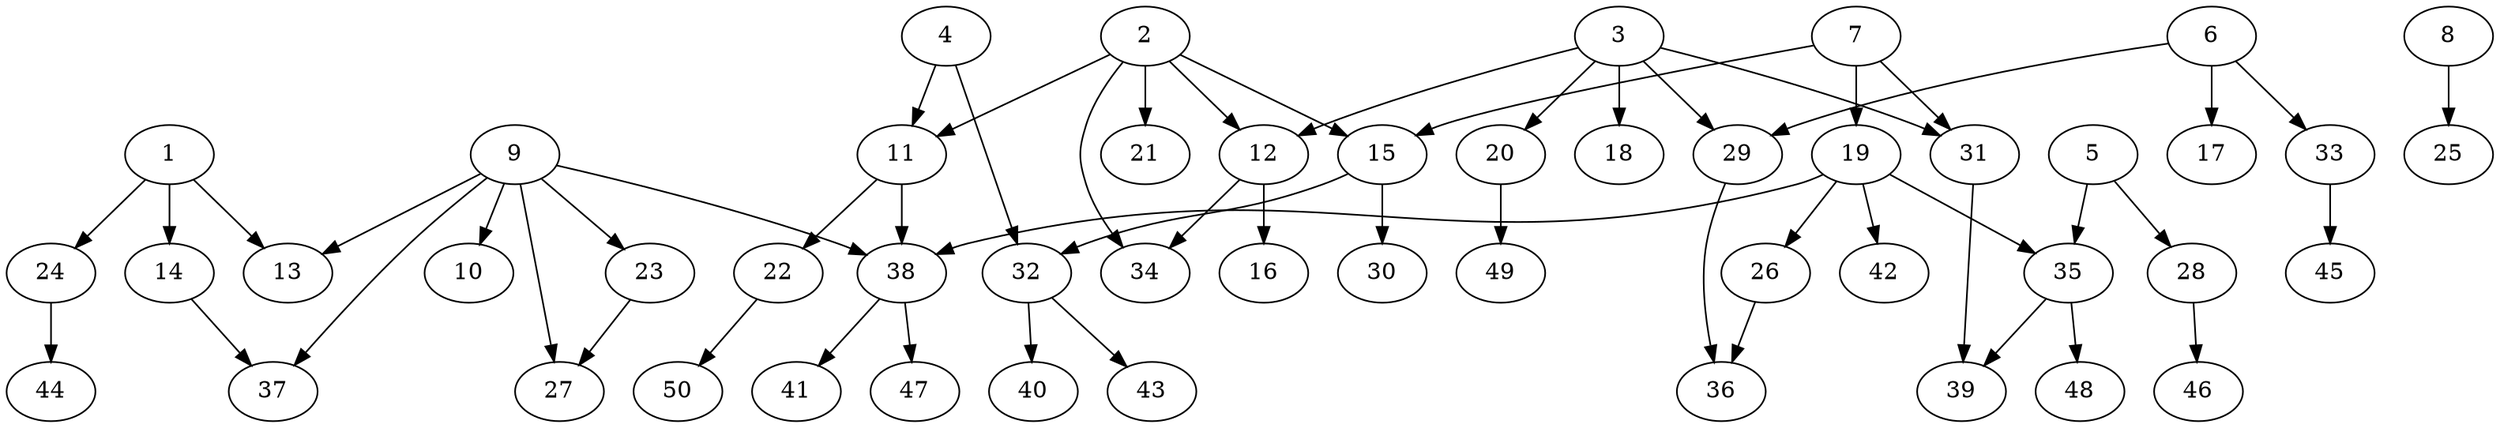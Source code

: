 // DAG automatically generated by daggen at Tue Jul 18 11:30:58 2017
// ./daggen --dot -n 50 --fat 0.5 --regular 0.2 --density 0.2 --jump 4 
digraph G {
  1 [size="22765745891", alpha="0.01"]
  1 -> 13 [size ="679477248"]
  1 -> 14 [size ="679477248"]
  1 -> 24 [size ="679477248"]
  2 [size="273121846113", alpha="0.08"]
  2 -> 11 [size ="301989888"]
  2 -> 12 [size ="301989888"]
  2 -> 15 [size ="301989888"]
  2 -> 21 [size ="301989888"]
  2 -> 34 [size ="301989888"]
  3 [size="15881233556", alpha="0.04"]
  3 -> 12 [size ="838860800"]
  3 -> 18 [size ="838860800"]
  3 -> 20 [size ="838860800"]
  3 -> 29 [size ="838860800"]
  3 -> 31 [size ="838860800"]
  4 [size="10112021296", alpha="0.09"]
  4 -> 11 [size ="301989888"]
  4 -> 32 [size ="301989888"]
  5 [size="183251494044", alpha="0.09"]
  5 -> 28 [size ="134217728"]
  5 -> 35 [size ="134217728"]
  6 [size="11963612747", alpha="0.14"]
  6 -> 17 [size ="301989888"]
  6 -> 29 [size ="301989888"]
  6 -> 33 [size ="301989888"]
  7 [size="168949878156", alpha="0.05"]
  7 -> 15 [size ="134217728"]
  7 -> 19 [size ="134217728"]
  7 -> 31 [size ="134217728"]
  8 [size="14021526274", alpha="0.17"]
  8 -> 25 [size ="33554432"]
  9 [size="368293445632", alpha="0.04"]
  9 -> 10 [size ="411041792"]
  9 -> 13 [size ="411041792"]
  9 -> 23 [size ="411041792"]
  9 -> 27 [size ="411041792"]
  9 -> 37 [size ="411041792"]
  9 -> 38 [size ="411041792"]
  10 [size="1543171433", alpha="0.19"]
  11 [size="782757789696", alpha="0.07"]
  11 -> 22 [size ="679477248"]
  11 -> 38 [size ="679477248"]
  12 [size="549755813888", alpha="0.20"]
  12 -> 16 [size ="536870912"]
  12 -> 34 [size ="536870912"]
  13 [size="134217728000", alpha="0.18"]
  14 [size="134217728000", alpha="0.14"]
  14 -> 37 [size ="209715200"]
  15 [size="671373749617", alpha="0.12"]
  15 -> 30 [size ="411041792"]
  15 -> 32 [size ="411041792"]
  16 [size="60383600941", alpha="0.17"]
  17 [size="938805790", alpha="0.01"]
  18 [size="8589934592", alpha="0.18"]
  19 [size="14422840956", alpha="0.14"]
  19 -> 26 [size ="838860800"]
  19 -> 35 [size ="838860800"]
  19 -> 38 [size ="838860800"]
  19 -> 42 [size ="838860800"]
  20 [size="368293445632", alpha="0.01"]
  20 -> 49 [size ="411041792"]
  21 [size="326836402118", alpha="0.06"]
  22 [size="782757789696", alpha="0.09"]
  22 -> 50 [size ="679477248"]
  23 [size="431887441932", alpha="0.14"]
  23 -> 27 [size ="301989888"]
  24 [size="134217728000", alpha="0.07"]
  24 -> 44 [size ="209715200"]
  25 [size="712069138400", alpha="0.18"]
  26 [size="2211637838", alpha="0.02"]
  26 -> 36 [size ="75497472"]
  27 [size="83392346716", alpha="0.04"]
  28 [size="2551542992", alpha="0.01"]
  28 -> 46 [size ="75497472"]
  29 [size="6971351737", alpha="0.09"]
  29 -> 36 [size ="411041792"]
  30 [size="244193794744", alpha="0.03"]
  31 [size="107483790535", alpha="0.10"]
  31 -> 39 [size ="75497472"]
  32 [size="8575494837", alpha="0.06"]
  32 -> 40 [size ="301989888"]
  32 -> 43 [size ="301989888"]
  33 [size="456003709313", alpha="0.02"]
  33 -> 45 [size ="838860800"]
  34 [size="368293445632", alpha="0.03"]
  35 [size="8589934592", alpha="0.03"]
  35 -> 39 [size ="33554432"]
  35 -> 48 [size ="33554432"]
  36 [size="231928233984", alpha="0.01"]
  37 [size="19431280110", alpha="0.08"]
  38 [size="549755813888", alpha="0.18"]
  38 -> 41 [size ="536870912"]
  38 -> 47 [size ="536870912"]
  39 [size="134217728000", alpha="0.17"]
  40 [size="302628490996", alpha="0.14"]
  41 [size="200684233744", alpha="0.01"]
  42 [size="68719476736", alpha="0.07"]
  43 [size="1329412082", alpha="0.12"]
  44 [size="28991029248", alpha="0.18"]
  45 [size="32701597793", alpha="0.19"]
  46 [size="368293445632", alpha="0.01"]
  47 [size="3210014270", alpha="0.20"]
  48 [size="3127993882", alpha="0.20"]
  49 [size="181384222381", alpha="0.13"]
  50 [size="231928233984", alpha="0.12"]
}
